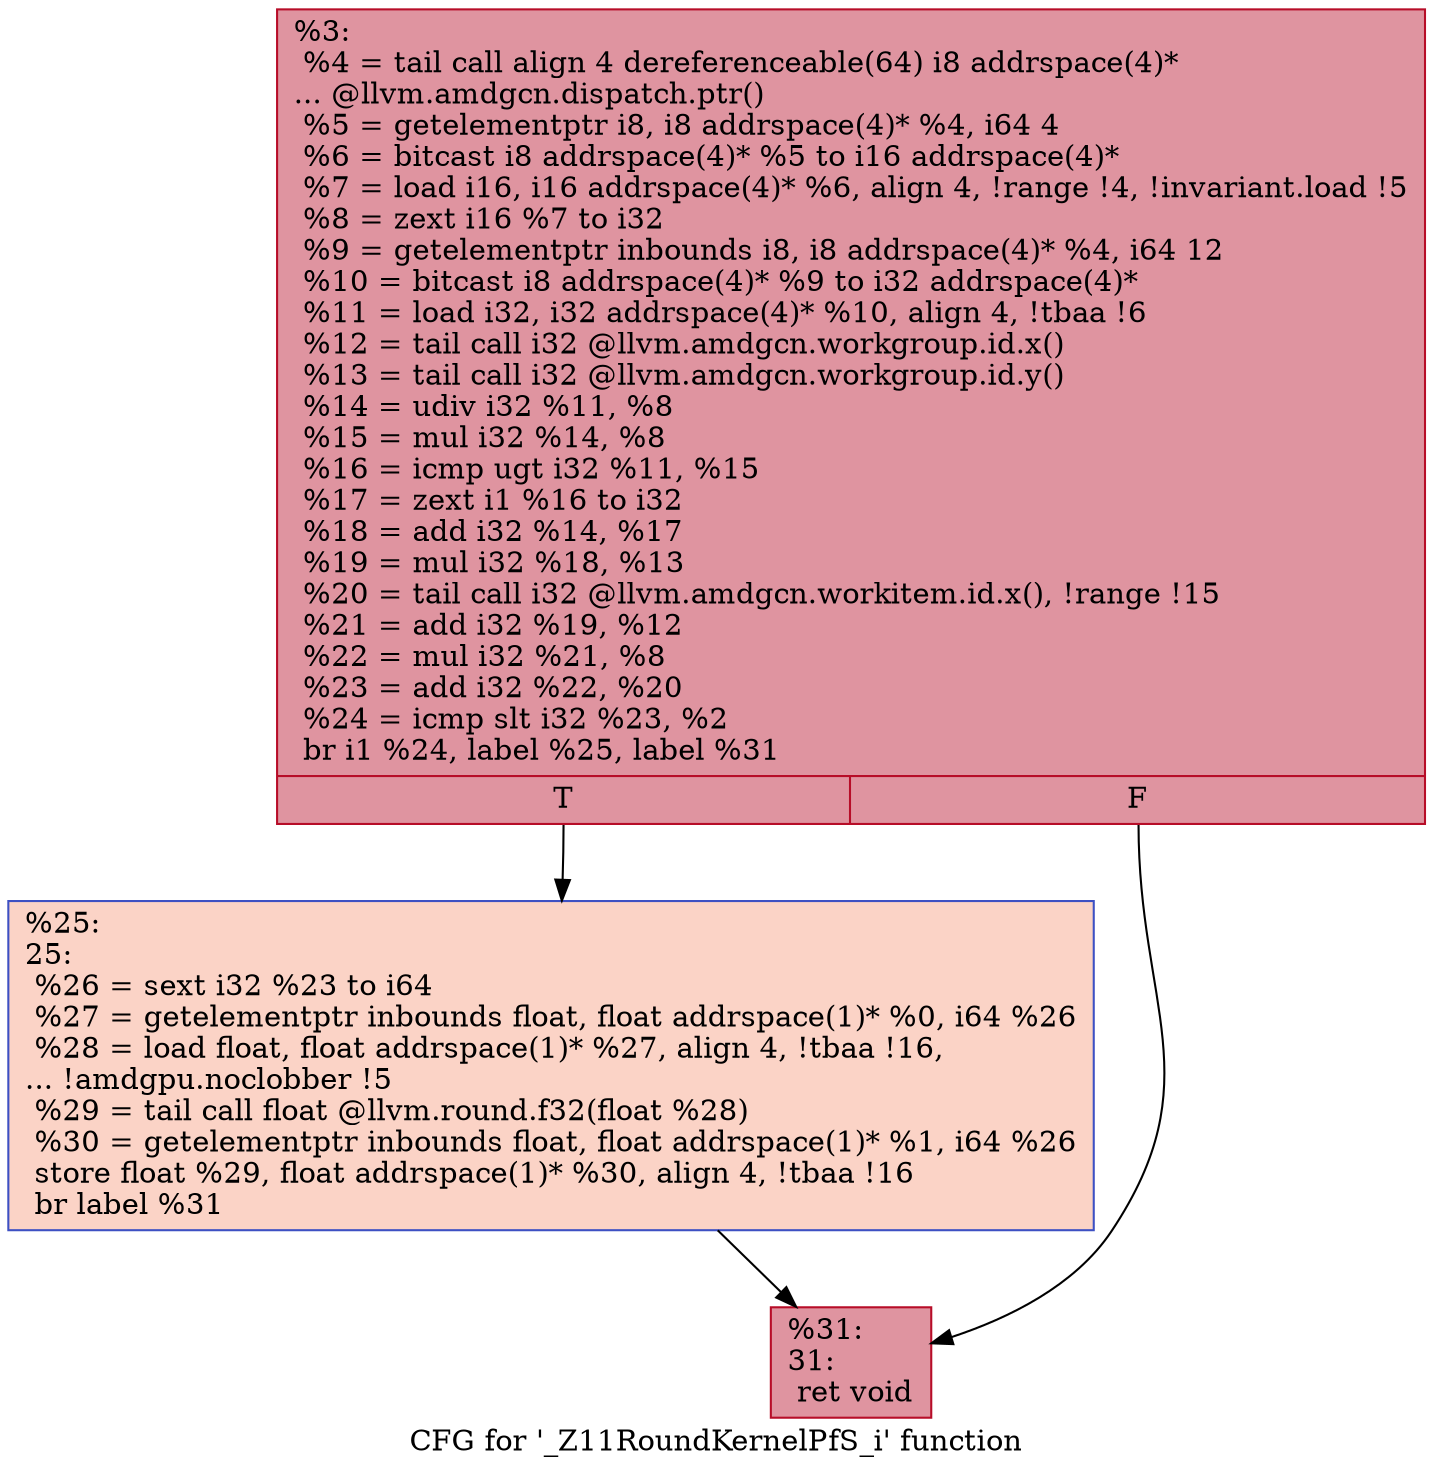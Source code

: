 digraph "CFG for '_Z11RoundKernelPfS_i' function" {
	label="CFG for '_Z11RoundKernelPfS_i' function";

	Node0x5c29510 [shape=record,color="#b70d28ff", style=filled, fillcolor="#b70d2870",label="{%3:\l  %4 = tail call align 4 dereferenceable(64) i8 addrspace(4)*\l... @llvm.amdgcn.dispatch.ptr()\l  %5 = getelementptr i8, i8 addrspace(4)* %4, i64 4\l  %6 = bitcast i8 addrspace(4)* %5 to i16 addrspace(4)*\l  %7 = load i16, i16 addrspace(4)* %6, align 4, !range !4, !invariant.load !5\l  %8 = zext i16 %7 to i32\l  %9 = getelementptr inbounds i8, i8 addrspace(4)* %4, i64 12\l  %10 = bitcast i8 addrspace(4)* %9 to i32 addrspace(4)*\l  %11 = load i32, i32 addrspace(4)* %10, align 4, !tbaa !6\l  %12 = tail call i32 @llvm.amdgcn.workgroup.id.x()\l  %13 = tail call i32 @llvm.amdgcn.workgroup.id.y()\l  %14 = udiv i32 %11, %8\l  %15 = mul i32 %14, %8\l  %16 = icmp ugt i32 %11, %15\l  %17 = zext i1 %16 to i32\l  %18 = add i32 %14, %17\l  %19 = mul i32 %18, %13\l  %20 = tail call i32 @llvm.amdgcn.workitem.id.x(), !range !15\l  %21 = add i32 %19, %12\l  %22 = mul i32 %21, %8\l  %23 = add i32 %22, %20\l  %24 = icmp slt i32 %23, %2\l  br i1 %24, label %25, label %31\l|{<s0>T|<s1>F}}"];
	Node0x5c29510:s0 -> Node0x5c2bd80;
	Node0x5c29510:s1 -> Node0x5c2be10;
	Node0x5c2bd80 [shape=record,color="#3d50c3ff", style=filled, fillcolor="#f59c7d70",label="{%25:\l25:                                               \l  %26 = sext i32 %23 to i64\l  %27 = getelementptr inbounds float, float addrspace(1)* %0, i64 %26\l  %28 = load float, float addrspace(1)* %27, align 4, !tbaa !16,\l... !amdgpu.noclobber !5\l  %29 = tail call float @llvm.round.f32(float %28)\l  %30 = getelementptr inbounds float, float addrspace(1)* %1, i64 %26\l  store float %29, float addrspace(1)* %30, align 4, !tbaa !16\l  br label %31\l}"];
	Node0x5c2bd80 -> Node0x5c2be10;
	Node0x5c2be10 [shape=record,color="#b70d28ff", style=filled, fillcolor="#b70d2870",label="{%31:\l31:                                               \l  ret void\l}"];
}
